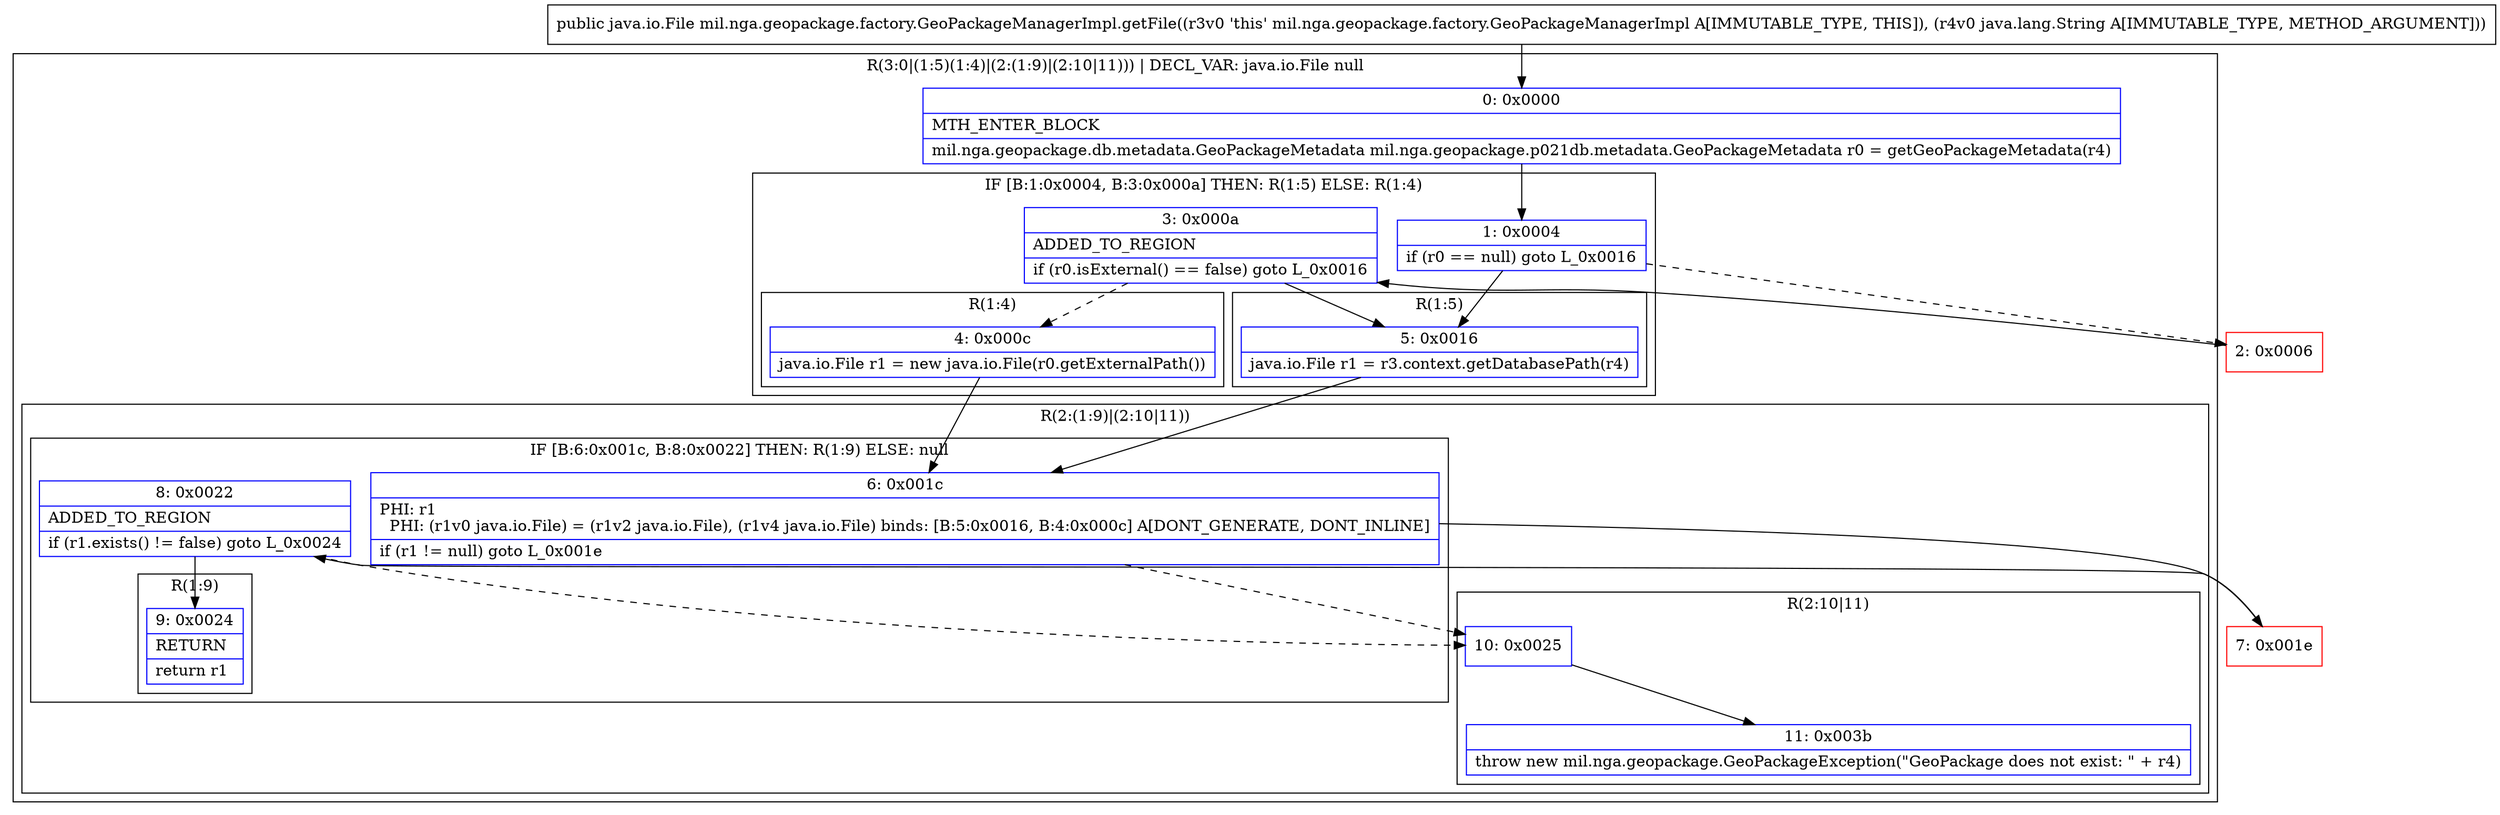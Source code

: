 digraph "CFG formil.nga.geopackage.factory.GeoPackageManagerImpl.getFile(Ljava\/lang\/String;)Ljava\/io\/File;" {
subgraph cluster_Region_2017860334 {
label = "R(3:0|(1:5)(1:4)|(2:(1:9)|(2:10|11))) | DECL_VAR: java.io.File null\l";
node [shape=record,color=blue];
Node_0 [shape=record,label="{0\:\ 0x0000|MTH_ENTER_BLOCK\l|mil.nga.geopackage.db.metadata.GeoPackageMetadata mil.nga.geopackage.p021db.metadata.GeoPackageMetadata r0 = getGeoPackageMetadata(r4)\l}"];
subgraph cluster_IfRegion_1410780947 {
label = "IF [B:1:0x0004, B:3:0x000a] THEN: R(1:5) ELSE: R(1:4)";
node [shape=record,color=blue];
Node_1 [shape=record,label="{1\:\ 0x0004|if (r0 == null) goto L_0x0016\l}"];
Node_3 [shape=record,label="{3\:\ 0x000a|ADDED_TO_REGION\l|if (r0.isExternal() == false) goto L_0x0016\l}"];
subgraph cluster_Region_1251147299 {
label = "R(1:5)";
node [shape=record,color=blue];
Node_5 [shape=record,label="{5\:\ 0x0016|java.io.File r1 = r3.context.getDatabasePath(r4)\l}"];
}
subgraph cluster_Region_1357798434 {
label = "R(1:4)";
node [shape=record,color=blue];
Node_4 [shape=record,label="{4\:\ 0x000c|java.io.File r1 = new java.io.File(r0.getExternalPath())\l}"];
}
}
subgraph cluster_Region_1052792771 {
label = "R(2:(1:9)|(2:10|11))";
node [shape=record,color=blue];
subgraph cluster_IfRegion_683415622 {
label = "IF [B:6:0x001c, B:8:0x0022] THEN: R(1:9) ELSE: null";
node [shape=record,color=blue];
Node_6 [shape=record,label="{6\:\ 0x001c|PHI: r1 \l  PHI: (r1v0 java.io.File) = (r1v2 java.io.File), (r1v4 java.io.File) binds: [B:5:0x0016, B:4:0x000c] A[DONT_GENERATE, DONT_INLINE]\l|if (r1 != null) goto L_0x001e\l}"];
Node_8 [shape=record,label="{8\:\ 0x0022|ADDED_TO_REGION\l|if (r1.exists() != false) goto L_0x0024\l}"];
subgraph cluster_Region_1751873236 {
label = "R(1:9)";
node [shape=record,color=blue];
Node_9 [shape=record,label="{9\:\ 0x0024|RETURN\l|return r1\l}"];
}
}
subgraph cluster_Region_955946387 {
label = "R(2:10|11)";
node [shape=record,color=blue];
Node_10 [shape=record,label="{10\:\ 0x0025}"];
Node_11 [shape=record,label="{11\:\ 0x003b|throw new mil.nga.geopackage.GeoPackageException(\"GeoPackage does not exist: \" + r4)\l}"];
}
}
}
Node_2 [shape=record,color=red,label="{2\:\ 0x0006}"];
Node_7 [shape=record,color=red,label="{7\:\ 0x001e}"];
MethodNode[shape=record,label="{public java.io.File mil.nga.geopackage.factory.GeoPackageManagerImpl.getFile((r3v0 'this' mil.nga.geopackage.factory.GeoPackageManagerImpl A[IMMUTABLE_TYPE, THIS]), (r4v0 java.lang.String A[IMMUTABLE_TYPE, METHOD_ARGUMENT])) }"];
MethodNode -> Node_0;
Node_0 -> Node_1;
Node_1 -> Node_2[style=dashed];
Node_1 -> Node_5;
Node_3 -> Node_4[style=dashed];
Node_3 -> Node_5;
Node_5 -> Node_6;
Node_4 -> Node_6;
Node_6 -> Node_7;
Node_6 -> Node_10[style=dashed];
Node_8 -> Node_9;
Node_8 -> Node_10[style=dashed];
Node_10 -> Node_11;
Node_2 -> Node_3;
Node_7 -> Node_8;
}

